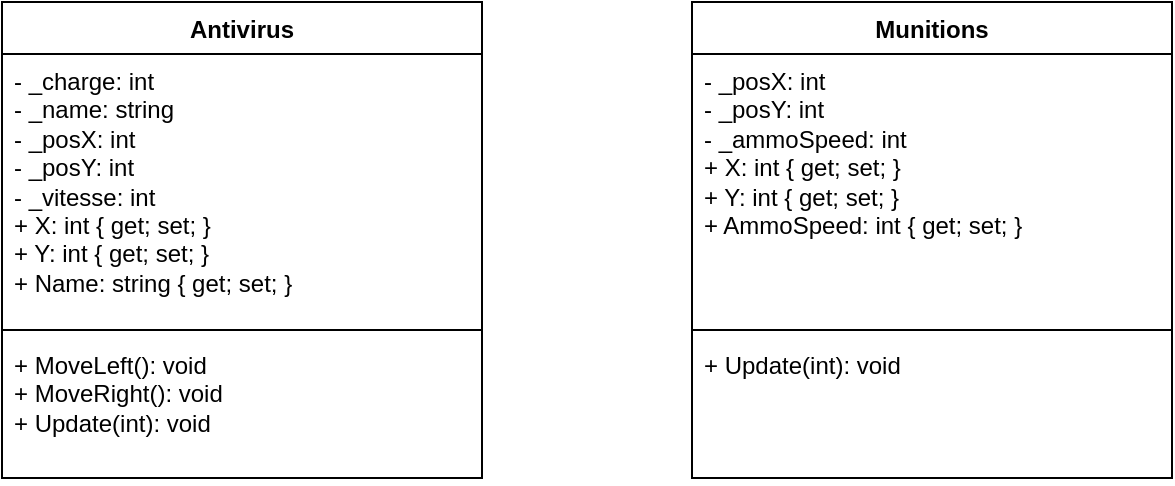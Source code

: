 <mxfile version="28.2.8">
  <diagram name="Page-1" id="AInAbMpm5OMG-2KsAnRK">
    <mxGraphModel dx="948" dy="523" grid="0" gridSize="10" guides="1" tooltips="1" connect="1" arrows="1" fold="1" page="1" pageScale="1" pageWidth="827" pageHeight="1169" background="light-dark(#FFFFFF,#4D4D4D)" math="0" shadow="0">
      <root>
        <mxCell id="0" />
        <mxCell id="1" parent="0" />
        <mxCell id="gKzMiSkVcHjNWzmuuc24-1" value="Antivirus" style="swimlane;fontStyle=1;align=center;verticalAlign=top;childLayout=stackLayout;horizontal=1;startSize=26;horizontalStack=0;resizeParent=1;resizeParentMax=0;resizeLast=0;collapsible=1;marginBottom=0;whiteSpace=wrap;html=1;" vertex="1" parent="1">
          <mxGeometry x="60" y="70" width="240" height="238" as="geometry" />
        </mxCell>
        <mxCell id="gKzMiSkVcHjNWzmuuc24-2" value="&lt;div&gt;- _charge: int&lt;/div&gt;&lt;div&gt;- _name: string&lt;/div&gt;&lt;div&gt;- _posX: int&lt;/div&gt;&lt;div&gt;- _posY: int&lt;/div&gt;&lt;div&gt;- _vitesse: int&lt;/div&gt;&lt;div&gt;+ X: int { get; set; }&lt;/div&gt;&lt;div&gt;+ Y: int { get; set; }&lt;/div&gt;&lt;div&gt;+ Name: string { get; set; }&lt;/div&gt;" style="text;strokeColor=none;fillColor=none;align=left;verticalAlign=top;spacingLeft=4;spacingRight=4;overflow=hidden;rotatable=0;points=[[0,0.5],[1,0.5]];portConstraint=eastwest;whiteSpace=wrap;html=1;" vertex="1" parent="gKzMiSkVcHjNWzmuuc24-1">
          <mxGeometry y="26" width="240" height="134" as="geometry" />
        </mxCell>
        <mxCell id="gKzMiSkVcHjNWzmuuc24-3" value="" style="line;strokeWidth=1;fillColor=none;align=left;verticalAlign=middle;spacingTop=-1;spacingLeft=3;spacingRight=3;rotatable=0;labelPosition=right;points=[];portConstraint=eastwest;strokeColor=inherit;" vertex="1" parent="gKzMiSkVcHjNWzmuuc24-1">
          <mxGeometry y="160" width="240" height="8" as="geometry" />
        </mxCell>
        <mxCell id="gKzMiSkVcHjNWzmuuc24-4" value="&lt;div&gt;+ MoveLeft(): void&lt;/div&gt;&lt;div&gt;+ MoveRight(): void&lt;/div&gt;+ Update(int): void" style="text;strokeColor=none;fillColor=none;align=left;verticalAlign=top;spacingLeft=4;spacingRight=4;overflow=hidden;rotatable=0;points=[[0,0.5],[1,0.5]];portConstraint=eastwest;whiteSpace=wrap;html=1;" vertex="1" parent="gKzMiSkVcHjNWzmuuc24-1">
          <mxGeometry y="168" width="240" height="70" as="geometry" />
        </mxCell>
        <mxCell id="gKzMiSkVcHjNWzmuuc24-5" value="&lt;div&gt;Munitions&lt;/div&gt;&lt;div&gt;&lt;br&gt;&lt;/div&gt;" style="swimlane;fontStyle=1;align=center;verticalAlign=top;childLayout=stackLayout;horizontal=1;startSize=26;horizontalStack=0;resizeParent=1;resizeParentMax=0;resizeLast=0;collapsible=1;marginBottom=0;whiteSpace=wrap;html=1;" vertex="1" parent="1">
          <mxGeometry x="405" y="70" width="240" height="238" as="geometry" />
        </mxCell>
        <mxCell id="gKzMiSkVcHjNWzmuuc24-6" value="&lt;div&gt;- _posX: int&lt;/div&gt;&lt;div&gt;- _posY: int&lt;/div&gt;&lt;div&gt;- _ammoSpeed: int&lt;/div&gt;&lt;div&gt;+ X: int { get; set; }&lt;/div&gt;&lt;div&gt;+ Y: int { get; set; }&lt;/div&gt;&lt;div&gt;+ AmmoSpeed: int { get; set; }&lt;/div&gt;" style="text;strokeColor=none;fillColor=none;align=left;verticalAlign=top;spacingLeft=4;spacingRight=4;overflow=hidden;rotatable=0;points=[[0,0.5],[1,0.5]];portConstraint=eastwest;whiteSpace=wrap;html=1;" vertex="1" parent="gKzMiSkVcHjNWzmuuc24-5">
          <mxGeometry y="26" width="240" height="134" as="geometry" />
        </mxCell>
        <mxCell id="gKzMiSkVcHjNWzmuuc24-7" value="" style="line;strokeWidth=1;fillColor=none;align=left;verticalAlign=middle;spacingTop=-1;spacingLeft=3;spacingRight=3;rotatable=0;labelPosition=right;points=[];portConstraint=eastwest;strokeColor=inherit;" vertex="1" parent="gKzMiSkVcHjNWzmuuc24-5">
          <mxGeometry y="160" width="240" height="8" as="geometry" />
        </mxCell>
        <mxCell id="gKzMiSkVcHjNWzmuuc24-8" value="+ Update(int): void" style="text;strokeColor=none;fillColor=none;align=left;verticalAlign=top;spacingLeft=4;spacingRight=4;overflow=hidden;rotatable=0;points=[[0,0.5],[1,0.5]];portConstraint=eastwest;whiteSpace=wrap;html=1;" vertex="1" parent="gKzMiSkVcHjNWzmuuc24-5">
          <mxGeometry y="168" width="240" height="70" as="geometry" />
        </mxCell>
      </root>
    </mxGraphModel>
  </diagram>
</mxfile>
